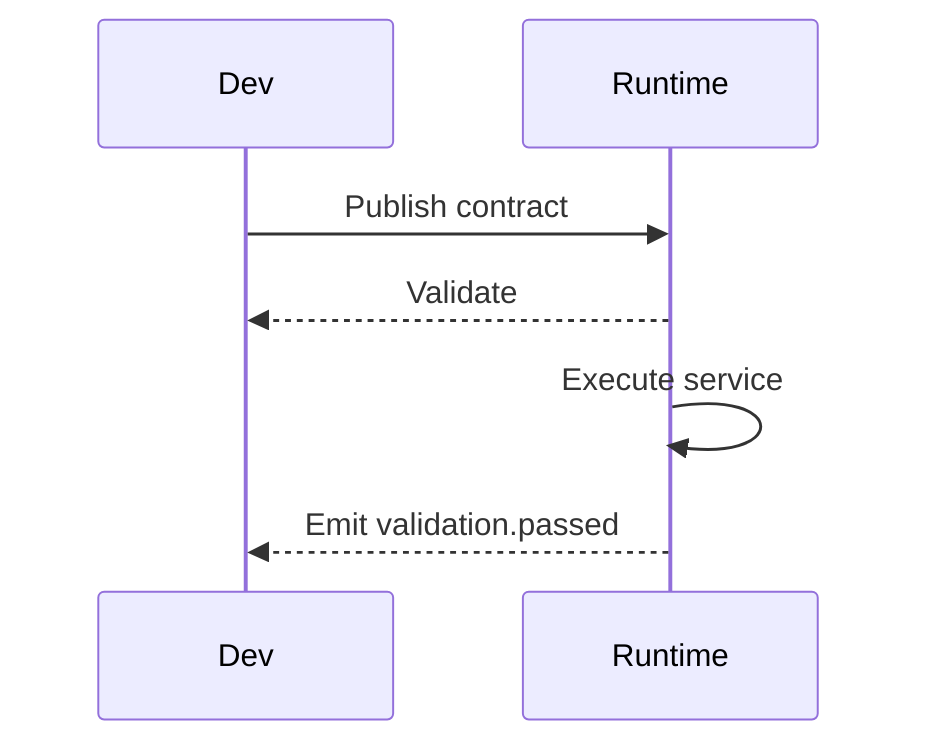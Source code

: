 sequenceDiagram
  participant Dev
  participant Runtime
  Dev->>Runtime: Publish contract
  Runtime-->>Dev: Validate
  Runtime->>Runtime: Execute service
  Runtime-->>Dev: Emit validation.passed